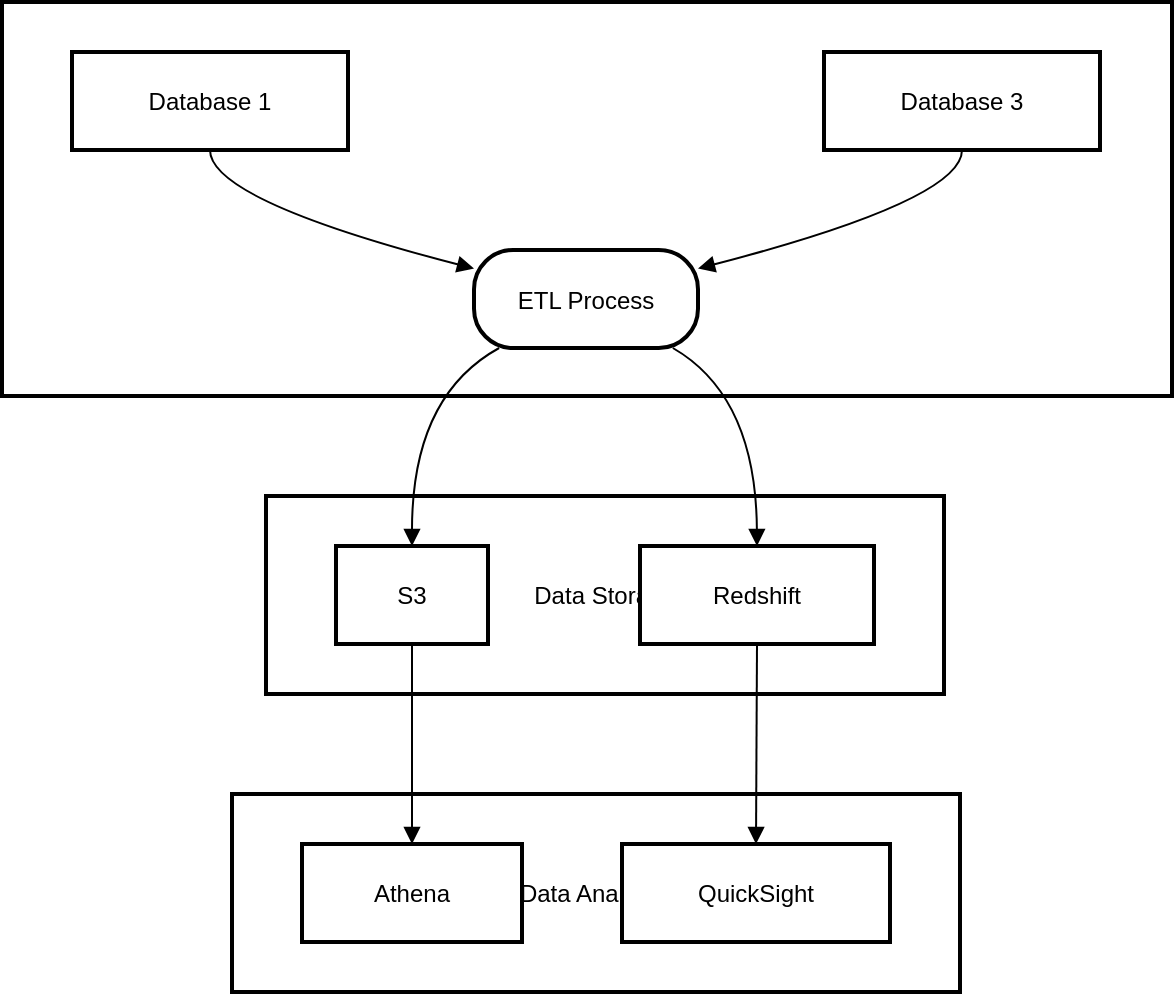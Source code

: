 <mxfile version="24.7.17">
  <diagram name="Page-1" id="DocJXISTx0jr9to8KYxa">
    <mxGraphModel dx="839" dy="539" grid="1" gridSize="10" guides="1" tooltips="1" connect="1" arrows="1" fold="1" page="1" pageScale="1" pageWidth="827" pageHeight="1169" math="0" shadow="0">
      <root>
        <mxCell id="0" />
        <mxCell id="1" parent="0" />
        <mxCell id="2" value="Data Analytics" style="whiteSpace=wrap;strokeWidth=2;" parent="1" vertex="1">
          <mxGeometry x="123" y="404" width="364" height="99" as="geometry" />
        </mxCell>
        <mxCell id="3" value="Data Storage" style="whiteSpace=wrap;strokeWidth=2;" parent="1" vertex="1">
          <mxGeometry x="140" y="255" width="339" height="99" as="geometry" />
        </mxCell>
        <mxCell id="4" value="" style="whiteSpace=wrap;strokeWidth=2;" parent="1" vertex="1">
          <mxGeometry x="8" y="8" width="585" height="197" as="geometry" />
        </mxCell>
        <mxCell id="5" value="Database 1" style="whiteSpace=wrap;strokeWidth=2;" parent="1" vertex="1">
          <mxGeometry x="43" y="33" width="138" height="49" as="geometry" />
        </mxCell>
        <mxCell id="6" value="ETL Process" style="rounded=1;arcSize=40;strokeWidth=2" parent="1" vertex="1">
          <mxGeometry x="244" y="132" width="112" height="49" as="geometry" />
        </mxCell>
        <mxCell id="8" value="Database 3" style="whiteSpace=wrap;strokeWidth=2;" parent="1" vertex="1">
          <mxGeometry x="419" y="33" width="138" height="49" as="geometry" />
        </mxCell>
        <mxCell id="9" value="S3" style="whiteSpace=wrap;strokeWidth=2;" parent="1" vertex="1">
          <mxGeometry x="175" y="280" width="76" height="49" as="geometry" />
        </mxCell>
        <mxCell id="10" value="Redshift" style="whiteSpace=wrap;strokeWidth=2;" parent="1" vertex="1">
          <mxGeometry x="327" y="280" width="117" height="49" as="geometry" />
        </mxCell>
        <mxCell id="11" value="Athena" style="whiteSpace=wrap;strokeWidth=2;" parent="1" vertex="1">
          <mxGeometry x="158" y="429" width="110" height="49" as="geometry" />
        </mxCell>
        <mxCell id="12" value="QuickSight" style="whiteSpace=wrap;strokeWidth=2;" parent="1" vertex="1">
          <mxGeometry x="318" y="429" width="134" height="49" as="geometry" />
        </mxCell>
        <mxCell id="13" value="" style="curved=1;startArrow=none;endArrow=block;exitX=0.5;exitY=0.99;entryX=0;entryY=0.19;" parent="1" source="5" target="6" edge="1">
          <mxGeometry relative="1" as="geometry">
            <Array as="points">
              <mxPoint x="112" y="107" />
            </Array>
          </mxGeometry>
        </mxCell>
        <mxCell id="15" value="" style="curved=1;startArrow=none;endArrow=block;exitX=0.5;exitY=0.99;entryX=1;entryY=0.19;" parent="1" source="8" target="6" edge="1">
          <mxGeometry relative="1" as="geometry">
            <Array as="points">
              <mxPoint x="488" y="107" />
            </Array>
          </mxGeometry>
        </mxCell>
        <mxCell id="16" value="" style="curved=1;startArrow=none;endArrow=block;exitX=0.12;exitY=0.99;entryX=0.5;entryY=0.01;" parent="1" source="6" target="9" edge="1">
          <mxGeometry relative="1" as="geometry">
            <Array as="points">
              <mxPoint x="213" y="205" />
            </Array>
          </mxGeometry>
        </mxCell>
        <mxCell id="17" value="" style="curved=1;startArrow=none;endArrow=block;exitX=0.88;exitY=0.99;entryX=0.5;entryY=0.01;" parent="1" source="6" target="10" edge="1">
          <mxGeometry relative="1" as="geometry">
            <Array as="points">
              <mxPoint x="385" y="205" />
            </Array>
          </mxGeometry>
        </mxCell>
        <mxCell id="18" value="" style="curved=1;startArrow=none;endArrow=block;exitX=0.5;exitY=1;entryX=0.5;entryY=0;" parent="1" source="9" target="11" edge="1">
          <mxGeometry relative="1" as="geometry">
            <Array as="points" />
          </mxGeometry>
        </mxCell>
        <mxCell id="19" value="" style="curved=1;startArrow=none;endArrow=block;exitX=0.5;exitY=1;entryX=0.5;entryY=0;" parent="1" source="10" target="12" edge="1">
          <mxGeometry relative="1" as="geometry">
            <Array as="points" />
          </mxGeometry>
        </mxCell>
      </root>
    </mxGraphModel>
  </diagram>
</mxfile>
